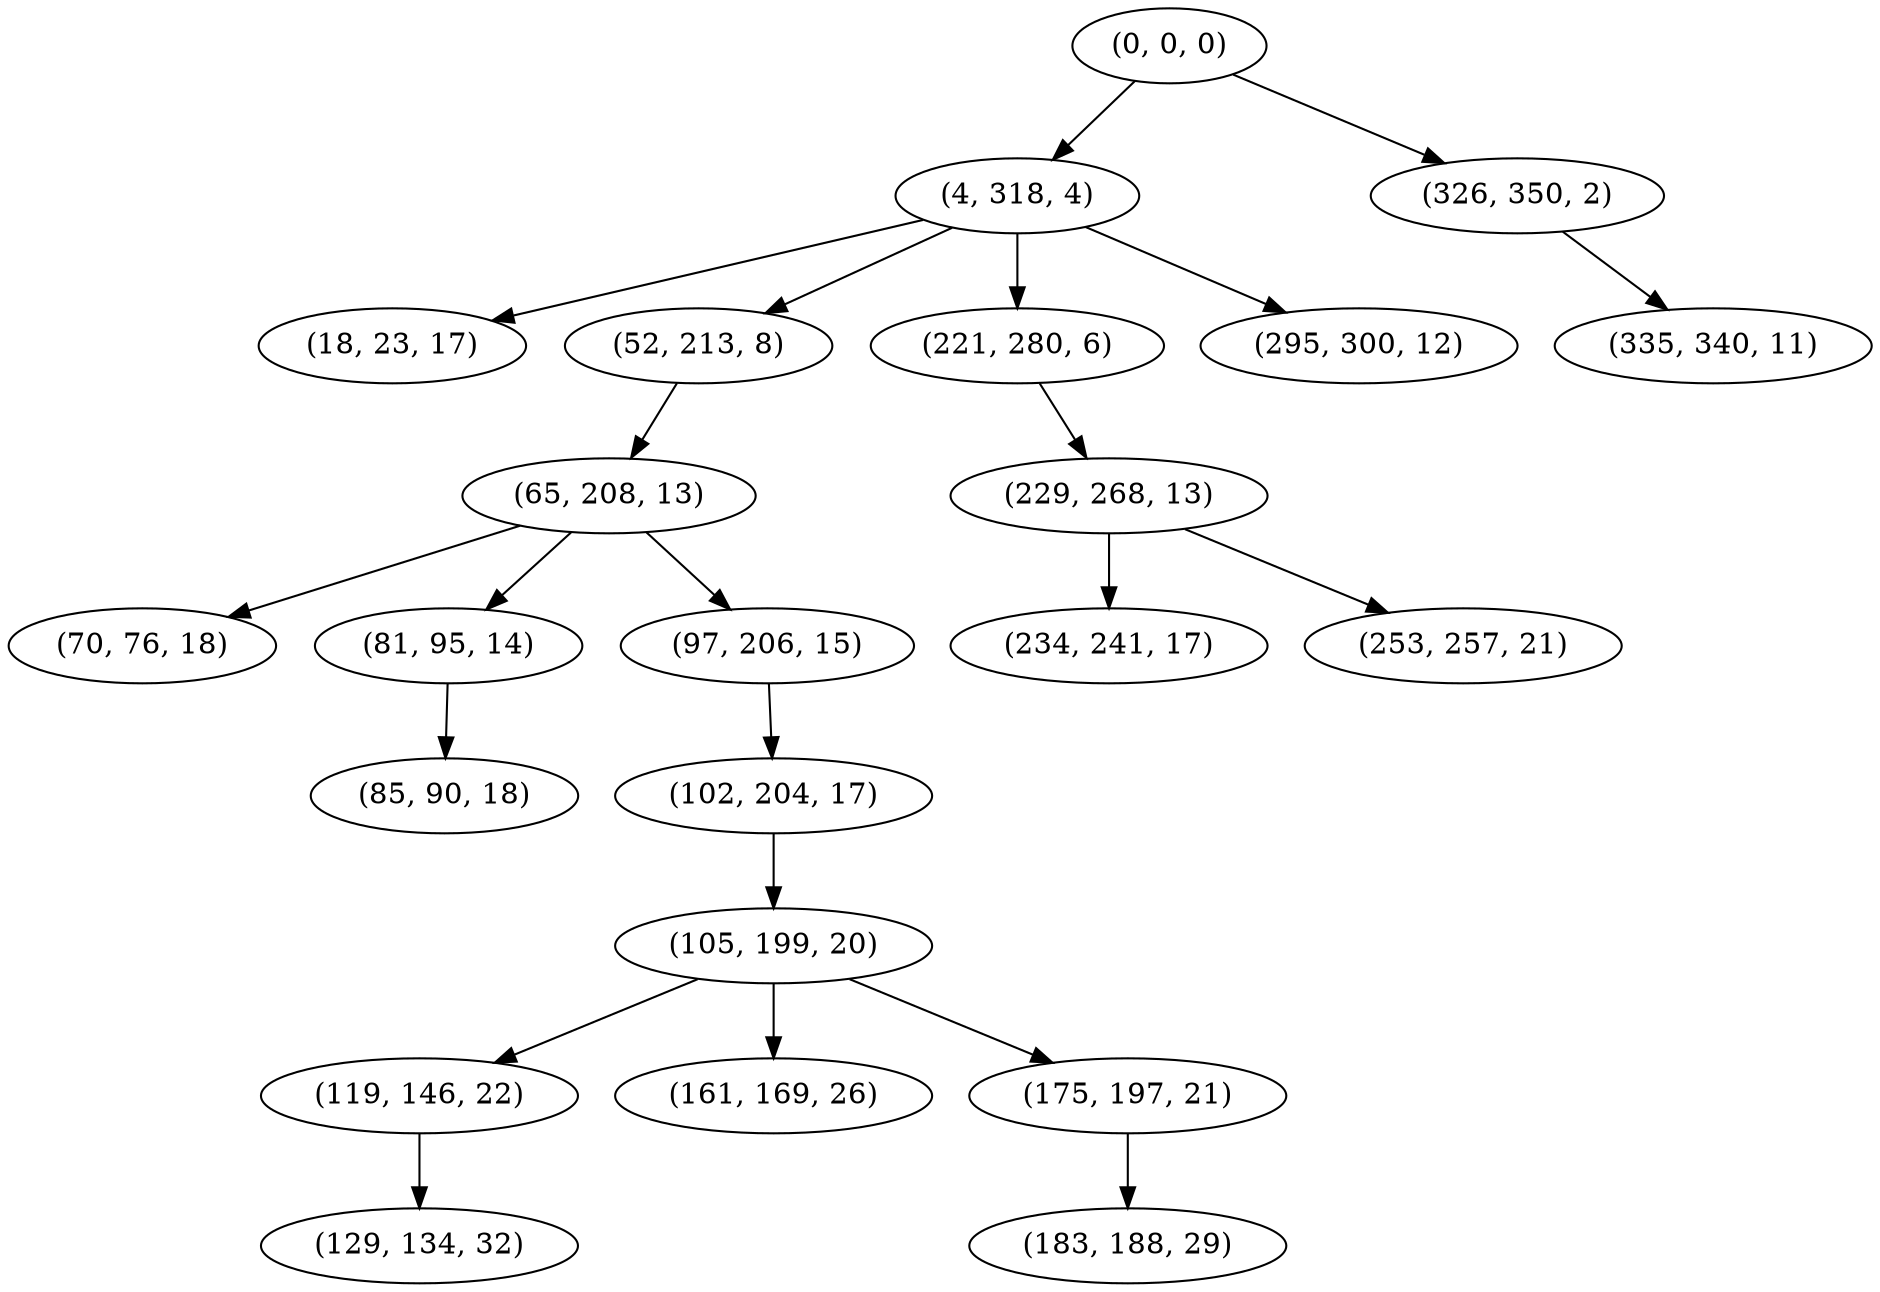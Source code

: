 digraph tree {
    "(0, 0, 0)";
    "(4, 318, 4)";
    "(18, 23, 17)";
    "(52, 213, 8)";
    "(65, 208, 13)";
    "(70, 76, 18)";
    "(81, 95, 14)";
    "(85, 90, 18)";
    "(97, 206, 15)";
    "(102, 204, 17)";
    "(105, 199, 20)";
    "(119, 146, 22)";
    "(129, 134, 32)";
    "(161, 169, 26)";
    "(175, 197, 21)";
    "(183, 188, 29)";
    "(221, 280, 6)";
    "(229, 268, 13)";
    "(234, 241, 17)";
    "(253, 257, 21)";
    "(295, 300, 12)";
    "(326, 350, 2)";
    "(335, 340, 11)";
    "(0, 0, 0)" -> "(4, 318, 4)";
    "(0, 0, 0)" -> "(326, 350, 2)";
    "(4, 318, 4)" -> "(18, 23, 17)";
    "(4, 318, 4)" -> "(52, 213, 8)";
    "(4, 318, 4)" -> "(221, 280, 6)";
    "(4, 318, 4)" -> "(295, 300, 12)";
    "(52, 213, 8)" -> "(65, 208, 13)";
    "(65, 208, 13)" -> "(70, 76, 18)";
    "(65, 208, 13)" -> "(81, 95, 14)";
    "(65, 208, 13)" -> "(97, 206, 15)";
    "(81, 95, 14)" -> "(85, 90, 18)";
    "(97, 206, 15)" -> "(102, 204, 17)";
    "(102, 204, 17)" -> "(105, 199, 20)";
    "(105, 199, 20)" -> "(119, 146, 22)";
    "(105, 199, 20)" -> "(161, 169, 26)";
    "(105, 199, 20)" -> "(175, 197, 21)";
    "(119, 146, 22)" -> "(129, 134, 32)";
    "(175, 197, 21)" -> "(183, 188, 29)";
    "(221, 280, 6)" -> "(229, 268, 13)";
    "(229, 268, 13)" -> "(234, 241, 17)";
    "(229, 268, 13)" -> "(253, 257, 21)";
    "(326, 350, 2)" -> "(335, 340, 11)";
}
